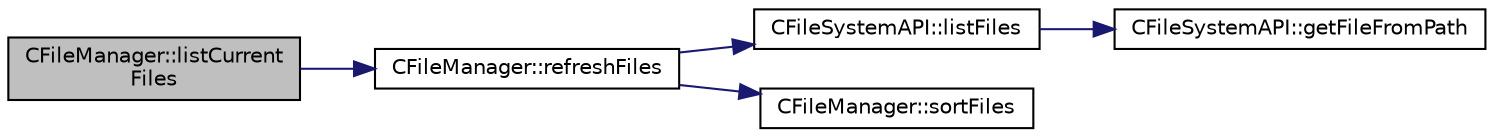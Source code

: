 digraph "CFileManager::listCurrentFiles"
{
 // LATEX_PDF_SIZE
  edge [fontname="Helvetica",fontsize="10",labelfontname="Helvetica",labelfontsize="10"];
  node [fontname="Helvetica",fontsize="10",shape=record];
  rankdir="LR";
  Node1 [label="CFileManager::listCurrent\lFiles",height=0.2,width=0.4,color="black", fillcolor="grey75", style="filled", fontcolor="black",tooltip=" "];
  Node1 -> Node2 [color="midnightblue",fontsize="10",style="solid",fontname="Helvetica"];
  Node2 [label="CFileManager::refreshFiles",height=0.2,width=0.4,color="black", fillcolor="white", style="filled",URL="$classCFileManager.html#a739d78e2f8fdf7e8f86e1bdece9702fd",tooltip=" "];
  Node2 -> Node3 [color="midnightblue",fontsize="10",style="solid",fontname="Helvetica"];
  Node3 [label="CFileSystemAPI::listFiles",height=0.2,width=0.4,color="black", fillcolor="white", style="filled",URL="$classCFileSystemAPI.html#a01982170a8917d4f080710c39a86aeb0",tooltip=" "];
  Node3 -> Node4 [color="midnightblue",fontsize="10",style="solid",fontname="Helvetica"];
  Node4 [label="CFileSystemAPI::getFileFromPath",height=0.2,width=0.4,color="black", fillcolor="white", style="filled",URL="$classCFileSystemAPI.html#a367959d77505b73ea292806d12510744",tooltip=" "];
  Node2 -> Node5 [color="midnightblue",fontsize="10",style="solid",fontname="Helvetica"];
  Node5 [label="CFileManager::sortFiles",height=0.2,width=0.4,color="black", fillcolor="white", style="filled",URL="$classCFileManager.html#abdbd0f778f8d08bde297ba6caa25fc84",tooltip=" "];
}
